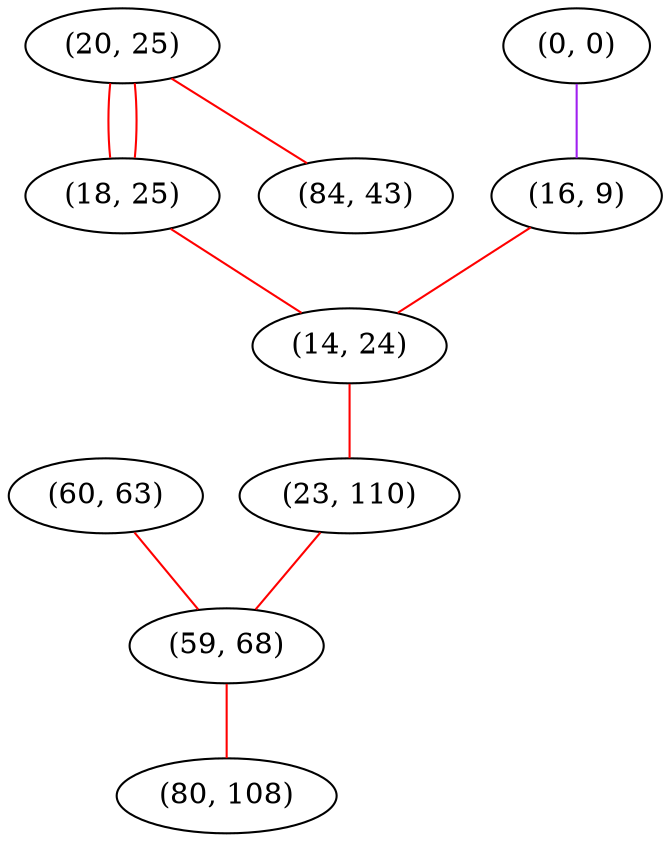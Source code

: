 graph "" {
"(60, 63)";
"(0, 0)";
"(20, 25)";
"(18, 25)";
"(16, 9)";
"(14, 24)";
"(84, 43)";
"(23, 110)";
"(59, 68)";
"(80, 108)";
"(60, 63)" -- "(59, 68)"  [color=red, key=0, weight=1];
"(0, 0)" -- "(16, 9)"  [color=purple, key=0, weight=4];
"(20, 25)" -- "(84, 43)"  [color=red, key=0, weight=1];
"(20, 25)" -- "(18, 25)"  [color=red, key=0, weight=1];
"(20, 25)" -- "(18, 25)"  [color=red, key=1, weight=1];
"(18, 25)" -- "(14, 24)"  [color=red, key=0, weight=1];
"(16, 9)" -- "(14, 24)"  [color=red, key=0, weight=1];
"(14, 24)" -- "(23, 110)"  [color=red, key=0, weight=1];
"(23, 110)" -- "(59, 68)"  [color=red, key=0, weight=1];
"(59, 68)" -- "(80, 108)"  [color=red, key=0, weight=1];
}
